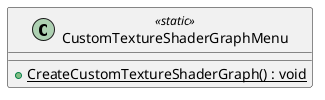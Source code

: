 @startuml
class CustomTextureShaderGraphMenu <<static>> {
    + {static} CreateCustomTextureShaderGraph() : void
}
@enduml

